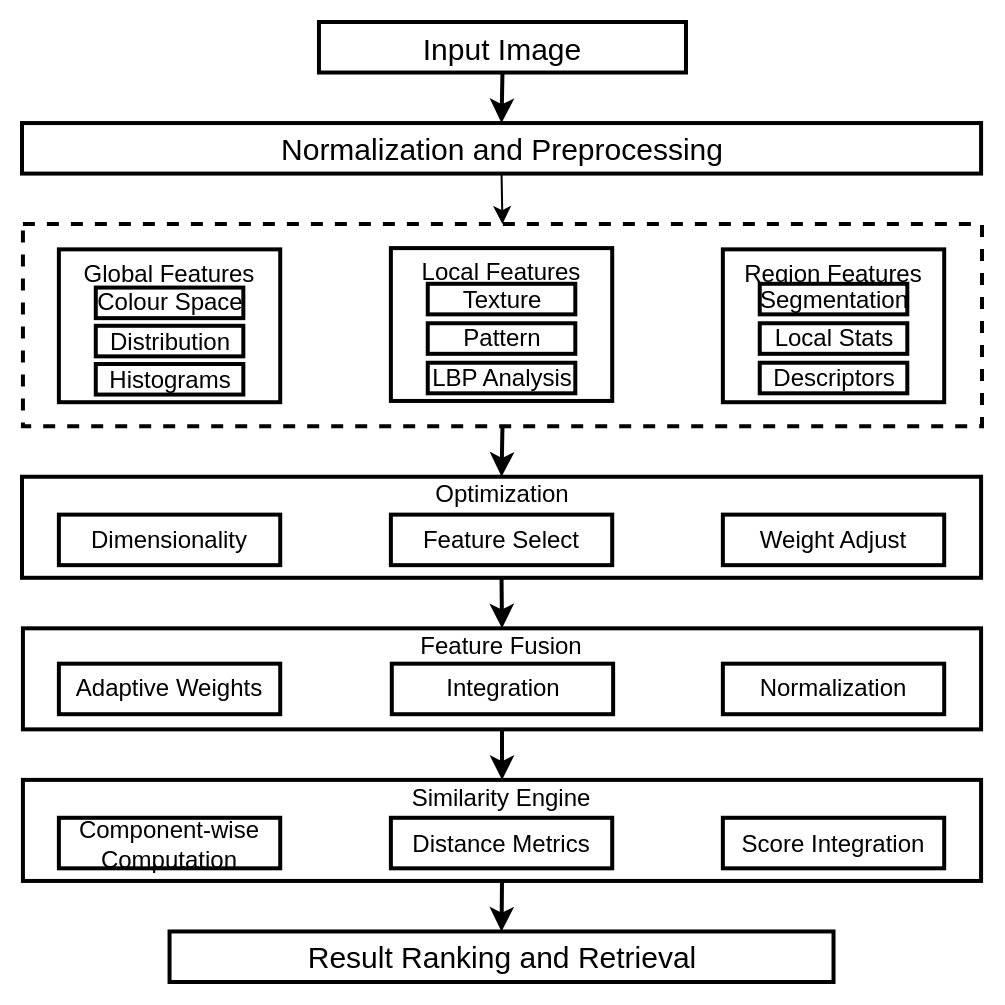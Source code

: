 <mxfile version="26.1.0">
  <diagram name="Page-1" id="_PgdA27MyeEq9SzPlQA4">
    <mxGraphModel dx="1431" dy="759" grid="1" gridSize="10" guides="1" tooltips="1" connect="1" arrows="1" fold="1" page="1" pageScale="1" pageWidth="827" pageHeight="1169" math="0" shadow="0">
      <root>
        <mxCell id="0" />
        <mxCell id="1" parent="0" />
        <mxCell id="PT8bLgV859XeKoXAN0fX-3" value="" style="rounded=0;whiteSpace=wrap;html=1;fillColor=default;strokeColor=#FFFFFF;" vertex="1" parent="1">
          <mxGeometry x="150" y="150" width="500" height="500" as="geometry" />
        </mxCell>
        <mxCell id="iCN0Y-eOeh__a_nEtTsd-55" style="edgeStyle=orthogonalEdgeStyle;rounded=0;orthogonalLoop=1;jettySize=auto;html=1;exitX=0.5;exitY=1;exitDx=0;exitDy=0;entryX=0.5;entryY=0;entryDx=0;entryDy=0;strokeWidth=2;shadow=0;fontStyle=0;spacing=0;" parent="1" source="iCN0Y-eOeh__a_nEtTsd-3" target="iCN0Y-eOeh__a_nEtTsd-4" edge="1">
          <mxGeometry relative="1" as="geometry" />
        </mxCell>
        <mxCell id="iCN0Y-eOeh__a_nEtTsd-3" value="" style="rounded=0;whiteSpace=wrap;html=1;verticalAlign=top;dashed=1;fontStyle=0;strokeWidth=2;shadow=0;spacing=0;" parent="1" vertex="1">
          <mxGeometry x="160.461" y="261.053" width="479.539" height="101.053" as="geometry" />
        </mxCell>
        <mxCell id="iCN0Y-eOeh__a_nEtTsd-54" style="edgeStyle=orthogonalEdgeStyle;rounded=0;orthogonalLoop=1;jettySize=auto;html=1;exitX=0.5;exitY=1;exitDx=0;exitDy=0;entryX=0.5;entryY=0;entryDx=0;entryDy=0;strokeWidth=2;shadow=0;fontStyle=0;spacing=0;" parent="1" source="iCN0Y-eOeh__a_nEtTsd-1" target="iCN0Y-eOeh__a_nEtTsd-2" edge="1">
          <mxGeometry relative="1" as="geometry" />
        </mxCell>
        <mxCell id="iCN0Y-eOeh__a_nEtTsd-1" value="Input Image" style="rounded=0;whiteSpace=wrap;html=1;verticalAlign=middle;fontStyle=0;fontSize=15;strokeWidth=2;shadow=0;spacing=0;" parent="1" vertex="1">
          <mxGeometry x="308.473" y="160" width="183.516" height="25.263" as="geometry" />
        </mxCell>
        <mxCell id="iCN0Y-eOeh__a_nEtTsd-59" style="edgeStyle=orthogonalEdgeStyle;rounded=0;orthogonalLoop=1;jettySize=auto;html=1;exitX=0.5;exitY=1;exitDx=0;exitDy=0;entryX=0.5;entryY=0;entryDx=0;entryDy=0;shadow=0;fontStyle=0;spacing=0;" parent="1" source="iCN0Y-eOeh__a_nEtTsd-2" target="iCN0Y-eOeh__a_nEtTsd-3" edge="1">
          <mxGeometry relative="1" as="geometry" />
        </mxCell>
        <mxCell id="iCN0Y-eOeh__a_nEtTsd-2" value="Normalization and Preprocessing" style="rounded=0;whiteSpace=wrap;html=1;verticalAlign=middle;fontSize=15;fontStyle=0;strokeWidth=2;shadow=0;spacing=0;" parent="1" vertex="1">
          <mxGeometry x="160" y="210.526" width="479.539" height="25.263" as="geometry" />
        </mxCell>
        <mxCell id="iCN0Y-eOeh__a_nEtTsd-56" style="edgeStyle=orthogonalEdgeStyle;rounded=0;orthogonalLoop=1;jettySize=auto;html=1;exitX=0.5;exitY=1;exitDx=0;exitDy=0;entryX=0.5;entryY=0;entryDx=0;entryDy=0;strokeWidth=2;shadow=0;fontStyle=0;spacing=0;" parent="1" source="iCN0Y-eOeh__a_nEtTsd-4" target="iCN0Y-eOeh__a_nEtTsd-5" edge="1">
          <mxGeometry relative="1" as="geometry" />
        </mxCell>
        <mxCell id="iCN0Y-eOeh__a_nEtTsd-4" value="&lt;font&gt;Optimization&lt;/font&gt;" style="rounded=0;whiteSpace=wrap;html=1;verticalAlign=top;fontStyle=0;strokeWidth=2;shadow=0;spacing=0;spacingTop=-3;fontSize=12;" parent="1" vertex="1">
          <mxGeometry x="160" y="387.368" width="479.539" height="50.526" as="geometry" />
        </mxCell>
        <mxCell id="iCN0Y-eOeh__a_nEtTsd-57" style="edgeStyle=orthogonalEdgeStyle;rounded=0;orthogonalLoop=1;jettySize=auto;html=1;exitX=0.5;exitY=1;exitDx=0;exitDy=0;entryX=0.5;entryY=0;entryDx=0;entryDy=0;strokeWidth=2;shadow=0;fontStyle=0;spacing=0;" parent="1" source="iCN0Y-eOeh__a_nEtTsd-5" target="iCN0Y-eOeh__a_nEtTsd-6" edge="1">
          <mxGeometry relative="1" as="geometry" />
        </mxCell>
        <mxCell id="iCN0Y-eOeh__a_nEtTsd-5" value="&lt;font&gt;Feature Fusion&lt;/font&gt;" style="rounded=0;whiteSpace=wrap;html=1;verticalAlign=top;fontStyle=0;strokeWidth=2;shadow=0;spacing=0;spacingTop=-3;fontSize=12;" parent="1" vertex="1">
          <mxGeometry x="160.461" y="463.158" width="479.078" height="50.526" as="geometry" />
        </mxCell>
        <mxCell id="iCN0Y-eOeh__a_nEtTsd-58" style="edgeStyle=orthogonalEdgeStyle;rounded=0;orthogonalLoop=1;jettySize=auto;html=1;exitX=0.5;exitY=1;exitDx=0;exitDy=0;entryX=0.5;entryY=0;entryDx=0;entryDy=0;strokeWidth=2;shadow=0;fontStyle=0;spacing=0;" parent="1" source="iCN0Y-eOeh__a_nEtTsd-6" target="iCN0Y-eOeh__a_nEtTsd-7" edge="1">
          <mxGeometry relative="1" as="geometry" />
        </mxCell>
        <mxCell id="iCN0Y-eOeh__a_nEtTsd-6" value="&lt;font&gt;Similarity Engine&lt;/font&gt;" style="rounded=0;whiteSpace=wrap;html=1;verticalAlign=top;fontStyle=0;strokeWidth=2;shadow=0;spacing=0;spacingTop=-3;fontSize=12;" parent="1" vertex="1">
          <mxGeometry x="160.461" y="538.947" width="479.078" height="50.526" as="geometry" />
        </mxCell>
        <mxCell id="iCN0Y-eOeh__a_nEtTsd-7" value="&lt;font&gt;Result Ranking and Retrieval&lt;/font&gt;" style="rounded=0;whiteSpace=wrap;html=1;verticalAlign=middle;fontStyle=0;strokeWidth=2;shadow=0;spacing=0;fontSize=15;" parent="1" vertex="1">
          <mxGeometry x="233.775" y="614.737" width="331.988" height="25.263" as="geometry" />
        </mxCell>
        <mxCell id="iCN0Y-eOeh__a_nEtTsd-11" value="Component-wise Computation" style="rounded=0;whiteSpace=wrap;html=1;fontStyle=0;strokeWidth=2;shadow=0;spacing=0;" parent="1" vertex="1">
          <mxGeometry x="178.444" y="557.895" width="110.663" height="25.263" as="geometry" />
        </mxCell>
        <mxCell id="iCN0Y-eOeh__a_nEtTsd-12" value="Distance Metrics" style="rounded=0;whiteSpace=wrap;html=1;fontStyle=0;strokeWidth=2;shadow=0;spacing=0;" parent="1" vertex="1">
          <mxGeometry x="344.438" y="557.895" width="110.663" height="25.263" as="geometry" />
        </mxCell>
        <mxCell id="iCN0Y-eOeh__a_nEtTsd-13" value="Score Integration" style="rounded=0;whiteSpace=wrap;html=1;fontStyle=0;strokeWidth=2;shadow=0;spacing=0;" parent="1" vertex="1">
          <mxGeometry x="510.432" y="557.895" width="110.663" height="25.263" as="geometry" />
        </mxCell>
        <mxCell id="iCN0Y-eOeh__a_nEtTsd-15" value="Adaptive Weights" style="rounded=0;whiteSpace=wrap;html=1;fontStyle=0;strokeWidth=2;shadow=0;spacing=0;" parent="1" vertex="1">
          <mxGeometry x="178.444" y="480.842" width="110.663" height="25.263" as="geometry" />
        </mxCell>
        <mxCell id="iCN0Y-eOeh__a_nEtTsd-16" value="Integration" style="rounded=0;whiteSpace=wrap;html=1;fontStyle=0;strokeWidth=2;shadow=0;spacing=0;" parent="1" vertex="1">
          <mxGeometry x="344.899" y="480.842" width="110.663" height="25.263" as="geometry" />
        </mxCell>
        <mxCell id="iCN0Y-eOeh__a_nEtTsd-17" value="Normalization" style="rounded=0;whiteSpace=wrap;html=1;fontStyle=0;strokeWidth=2;shadow=0;spacing=0;" parent="1" vertex="1">
          <mxGeometry x="510.432" y="480.842" width="110.663" height="25.263" as="geometry" />
        </mxCell>
        <mxCell id="iCN0Y-eOeh__a_nEtTsd-18" value="Dimensionality" style="rounded=0;whiteSpace=wrap;html=1;fontStyle=0;strokeWidth=2;shadow=0;spacing=0;" parent="1" vertex="1">
          <mxGeometry x="178.444" y="406.316" width="110.663" height="25.263" as="geometry" />
        </mxCell>
        <mxCell id="iCN0Y-eOeh__a_nEtTsd-19" value="Feature Select" style="rounded=0;whiteSpace=wrap;html=1;fontStyle=0;strokeWidth=2;shadow=0;spacing=0;" parent="1" vertex="1">
          <mxGeometry x="344.438" y="406.316" width="110.663" height="25.263" as="geometry" />
        </mxCell>
        <mxCell id="iCN0Y-eOeh__a_nEtTsd-20" value="Weight Adjust" style="rounded=0;whiteSpace=wrap;html=1;fontStyle=0;strokeWidth=2;shadow=0;spacing=0;" parent="1" vertex="1">
          <mxGeometry x="510.432" y="406.316" width="110.663" height="25.263" as="geometry" />
        </mxCell>
        <mxCell id="iCN0Y-eOeh__a_nEtTsd-33" value="" style="group;fontStyle=0;strokeWidth=2;shadow=0;spacingTop=0;spacing=0;" parent="1" vertex="1" connectable="0">
          <mxGeometry x="178.444" y="273.684" width="110.663" height="76.421" as="geometry" />
        </mxCell>
        <mxCell id="iCN0Y-eOeh__a_nEtTsd-8" value="Global Features" style="rounded=0;whiteSpace=wrap;html=1;verticalAlign=top;fontStyle=0;strokeWidth=2;shadow=0;spacing=0;" parent="iCN0Y-eOeh__a_nEtTsd-33" vertex="1">
          <mxGeometry width="110.663" height="76.421" as="geometry" />
        </mxCell>
        <mxCell id="iCN0Y-eOeh__a_nEtTsd-21" value="Colour Space" style="rounded=0;whiteSpace=wrap;html=1;fontStyle=0;strokeWidth=2;shadow=0;spacing=0;" parent="iCN0Y-eOeh__a_nEtTsd-33" vertex="1">
          <mxGeometry x="18.444" y="19.105" width="73.775" height="15.284" as="geometry" />
        </mxCell>
        <mxCell id="iCN0Y-eOeh__a_nEtTsd-22" value="Distribution" style="rounded=0;whiteSpace=wrap;html=1;fontStyle=0;strokeWidth=2;shadow=0;spacing=0;" parent="iCN0Y-eOeh__a_nEtTsd-33" vertex="1">
          <mxGeometry x="18.444" y="38.211" width="73.775" height="15.284" as="geometry" />
        </mxCell>
        <mxCell id="iCN0Y-eOeh__a_nEtTsd-23" value="Histograms" style="rounded=0;whiteSpace=wrap;html=1;fontStyle=0;strokeWidth=2;shadow=0;spacing=0;" parent="iCN0Y-eOeh__a_nEtTsd-33" vertex="1">
          <mxGeometry x="18.444" y="57.316" width="73.775" height="15.284" as="geometry" />
        </mxCell>
        <mxCell id="iCN0Y-eOeh__a_nEtTsd-39" value="" style="group;fontStyle=0;strokeWidth=2;shadow=0;spacingTop=0;spacing=0;" parent="1" vertex="1" connectable="0">
          <mxGeometry x="344.438" y="273.053" width="110.663" height="76.421" as="geometry" />
        </mxCell>
        <mxCell id="iCN0Y-eOeh__a_nEtTsd-40" value="Local Features" style="rounded=0;whiteSpace=wrap;html=1;verticalAlign=top;fontStyle=0;strokeWidth=2;shadow=0;spacing=0;" parent="iCN0Y-eOeh__a_nEtTsd-39" vertex="1">
          <mxGeometry width="110.663" height="76.421" as="geometry" />
        </mxCell>
        <mxCell id="iCN0Y-eOeh__a_nEtTsd-41" value="Texture" style="rounded=0;whiteSpace=wrap;html=1;fontStyle=0;strokeWidth=2;shadow=0;spacing=0;" parent="iCN0Y-eOeh__a_nEtTsd-39" vertex="1">
          <mxGeometry x="18.444" y="17.842" width="73.775" height="15.284" as="geometry" />
        </mxCell>
        <mxCell id="iCN0Y-eOeh__a_nEtTsd-42" value="Pattern" style="rounded=0;whiteSpace=wrap;html=1;fontStyle=0;strokeWidth=2;shadow=0;spacing=0;" parent="iCN0Y-eOeh__a_nEtTsd-39" vertex="1">
          <mxGeometry x="18.444" y="37.579" width="73.775" height="15.284" as="geometry" />
        </mxCell>
        <mxCell id="iCN0Y-eOeh__a_nEtTsd-43" value="LBP Analysis" style="rounded=0;whiteSpace=wrap;html=1;fontStyle=0;strokeWidth=2;shadow=0;spacing=0;" parent="iCN0Y-eOeh__a_nEtTsd-39" vertex="1">
          <mxGeometry x="18.444" y="57.316" width="73.775" height="15.284" as="geometry" />
        </mxCell>
        <mxCell id="iCN0Y-eOeh__a_nEtTsd-45" value="" style="group;fontStyle=0;strokeWidth=2;shadow=0;spacingTop=0;spacing=0;" parent="1" vertex="1" connectable="0">
          <mxGeometry x="510.432" y="273.684" width="110.663" height="76.421" as="geometry" />
        </mxCell>
        <mxCell id="iCN0Y-eOeh__a_nEtTsd-46" value="Region Features" style="rounded=0;whiteSpace=wrap;html=1;verticalAlign=top;fontStyle=0;strokeWidth=2;shadow=0;spacing=0;" parent="iCN0Y-eOeh__a_nEtTsd-45" vertex="1">
          <mxGeometry width="110.663" height="76.421" as="geometry" />
        </mxCell>
        <mxCell id="iCN0Y-eOeh__a_nEtTsd-47" value="Segmentation" style="rounded=0;whiteSpace=wrap;html=1;fontStyle=0;strokeWidth=2;shadow=0;spacing=0;" parent="iCN0Y-eOeh__a_nEtTsd-45" vertex="1">
          <mxGeometry x="18.444" y="17.211" width="73.775" height="15.284" as="geometry" />
        </mxCell>
        <mxCell id="iCN0Y-eOeh__a_nEtTsd-48" value="Local Stats" style="rounded=0;whiteSpace=wrap;html=1;fontStyle=0;strokeWidth=2;shadow=0;spacing=0;" parent="iCN0Y-eOeh__a_nEtTsd-45" vertex="1">
          <mxGeometry x="18.444" y="36.947" width="73.775" height="15.284" as="geometry" />
        </mxCell>
        <mxCell id="iCN0Y-eOeh__a_nEtTsd-49" value="Descriptors" style="rounded=0;whiteSpace=wrap;html=1;fontStyle=0;strokeWidth=2;shadow=0;spacing=0;" parent="iCN0Y-eOeh__a_nEtTsd-45" vertex="1">
          <mxGeometry x="18.444" y="56.684" width="73.775" height="15.284" as="geometry" />
        </mxCell>
      </root>
    </mxGraphModel>
  </diagram>
</mxfile>
